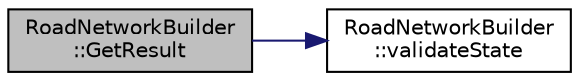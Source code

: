 digraph "RoadNetworkBuilder::GetResult"
{
 // LATEX_PDF_SIZE
  edge [fontname="Helvetica",fontsize="10",labelfontname="Helvetica",labelfontsize="10"];
  node [fontname="Helvetica",fontsize="10",shape=record];
  rankdir="LR";
  Node1 [label="RoadNetworkBuilder\l::GetResult",height=0.2,width=0.4,color="black", fillcolor="grey75", style="filled", fontcolor="black",tooltip="Returns the constructed road network."];
  Node1 -> Node2 [color="midnightblue",fontsize="10",style="solid",fontname="Helvetica"];
  Node2 [label="RoadNetworkBuilder\l::validateState",height=0.2,width=0.4,color="black", fillcolor="white", style="filled",URL="$classRoadNetworkBuilder.html#a9f8a5aecaca9ec07a1e415643bee844d",tooltip="Validates the current state of the builder."];
}
